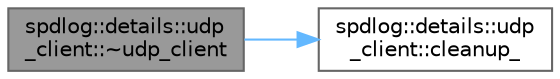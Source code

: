 digraph "spdlog::details::udp_client::~udp_client"
{
 // LATEX_PDF_SIZE
  bgcolor="transparent";
  edge [fontname=Helvetica,fontsize=10,labelfontname=Helvetica,labelfontsize=10];
  node [fontname=Helvetica,fontsize=10,shape=box,height=0.2,width=0.4];
  rankdir="LR";
  Node1 [id="Node000001",label="spdlog::details::udp\l_client::~udp_client",height=0.2,width=0.4,color="gray40", fillcolor="grey60", style="filled", fontcolor="black",tooltip=" "];
  Node1 -> Node2 [id="edge2_Node000001_Node000002",color="steelblue1",style="solid",tooltip=" "];
  Node2 [id="Node000002",label="spdlog::details::udp\l_client::cleanup_",height=0.2,width=0.4,color="grey40", fillcolor="white", style="filled",URL="$classspdlog_1_1details_1_1udp__client.html#a49096bf249c663cf9f4b60502f8b5ab7",tooltip=" "];
}
